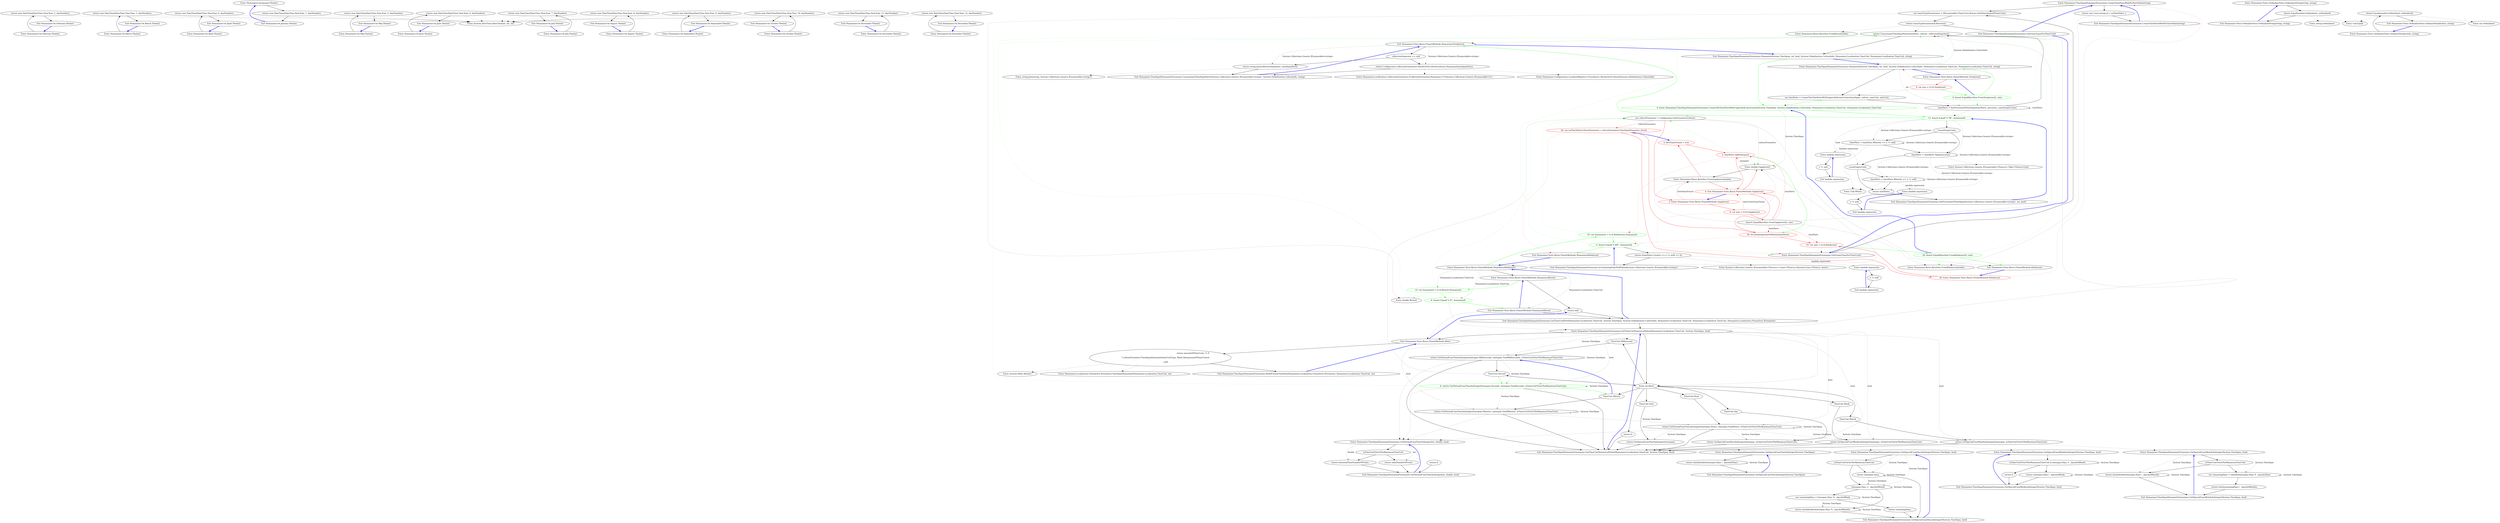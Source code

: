digraph  {
n0 [cluster="Humanizer.On.January.The(int)", label="Entry Humanizer.On.January.The(int)", span="10-10"];
n1 [cluster="Humanizer.On.January.The(int)", label="return new DateTime(DateTime.Now.Year, 1, dayNumber);", span="12-12"];
n2 [cluster="Humanizer.On.January.The(int)", label="Exit Humanizer.On.January.The(int)", span="10-10"];
n3 [cluster="System.DateTime.DateTime(int, int, int)", label="Entry System.DateTime.DateTime(int, int, int)", span="0-0"];
n4 [cluster="Humanizer.On.February.The(int)", label="Entry Humanizer.On.February.The(int)", span="173-173"];
n5 [cluster="Humanizer.On.February.The(int)", label="return new DateTime(DateTime.Now.Year, 2, dayNumber);", span="175-175"];
n6 [cluster="Humanizer.On.February.The(int)", label="Exit Humanizer.On.February.The(int)", span="173-173"];
n7 [cluster="Humanizer.On.March.The(int)", label="Entry Humanizer.On.March.The(int)", span="326-326"];
n8 [cluster="Humanizer.On.March.The(int)", label="return new DateTime(DateTime.Now.Year, 3, dayNumber);", span="328-328"];
n9 [cluster="Humanizer.On.March.The(int)", label="Exit Humanizer.On.March.The(int)", span="326-326"];
n10 [cluster="Humanizer.On.April.The(int)", label="Entry Humanizer.On.April.The(int)", span="489-489"];
n11 [cluster="Humanizer.On.April.The(int)", label="return new DateTime(DateTime.Now.Year, 4, dayNumber);", span="491-491"];
n12 [cluster="Humanizer.On.April.The(int)", label="Exit Humanizer.On.April.The(int)", span="489-489"];
n13 [cluster="Humanizer.On.May.The(int)", label="Entry Humanizer.On.May.The(int)", span="647-647"];
n14 [cluster="Humanizer.On.May.The(int)", label="return new DateTime(DateTime.Now.Year, 5, dayNumber);", span="649-649"];
n15 [cluster="Humanizer.On.May.The(int)", label="Exit Humanizer.On.May.The(int)", span="647-647"];
n16 [cluster="Humanizer.On.June.The(int)", label="Entry Humanizer.On.June.The(int)", span="810-810"];
n17 [cluster="Humanizer.On.June.The(int)", label="return new DateTime(DateTime.Now.Year, 6, dayNumber);", span="812-812"];
n18 [cluster="Humanizer.On.June.The(int)", label="Exit Humanizer.On.June.The(int)", span="810-810"];
n19 [cluster="Humanizer.On.July.The(int)", label="Entry Humanizer.On.July.The(int)", span="968-968"];
n20 [cluster="Humanizer.On.July.The(int)", label="return new DateTime(DateTime.Now.Year, 7, dayNumber);", span="970-970"];
n21 [cluster="Humanizer.On.July.The(int)", label="Exit Humanizer.On.July.The(int)", span="968-968"];
n22 [cluster="Humanizer.On.August.The(int)", label="Entry Humanizer.On.August.The(int)", span="1131-1131"];
n23 [cluster="Humanizer.On.August.The(int)", label="return new DateTime(DateTime.Now.Year, 8, dayNumber);", span="1133-1133"];
n24 [cluster="Humanizer.On.August.The(int)", label="Exit Humanizer.On.August.The(int)", span="1131-1131"];
n25 [cluster="Humanizer.On.September.The(int)", label="Entry Humanizer.On.September.The(int)", span="1294-1294"];
n26 [cluster="Humanizer.On.September.The(int)", label="return new DateTime(DateTime.Now.Year, 9, dayNumber);", span="1296-1296"];
n27 [cluster="Humanizer.On.September.The(int)", label="Exit Humanizer.On.September.The(int)", span="1294-1294"];
n28 [cluster="Humanizer.On.October.The(int)", label="Entry Humanizer.On.October.The(int)", span="1452-1452"];
n29 [cluster="Humanizer.On.October.The(int)", label="return new DateTime(DateTime.Now.Year, 10, dayNumber);", span="1454-1454"];
n30 [cluster="Humanizer.On.October.The(int)", label="Exit Humanizer.On.October.The(int)", span="1452-1452"];
n31 [cluster="Humanizer.On.November.The(int)", label="Entry Humanizer.On.November.The(int)", span="1615-1615"];
n32 [cluster="Humanizer.On.November.The(int)", label="return new DateTime(DateTime.Now.Year, 11, dayNumber);", span="1617-1617"];
n33 [cluster="Humanizer.On.November.The(int)", label="Exit Humanizer.On.November.The(int)", span="1615-1615"];
n34 [cluster="Humanizer.On.December.The(int)", label="Entry Humanizer.On.December.The(int)", span="1773-1773"];
n35 [cluster="Humanizer.On.December.The(int)", label="return new DateTime(DateTime.Now.Year, 12, dayNumber);", span="1775-1775"];
n36 [cluster="Humanizer.On.December.The(int)", label="Exit Humanizer.On.December.The(int)", span="1773-1773"];
m0_32 [cluster="Humanizer.TimeSpanHumanizeExtensions.CreateTimePartsWithNoTimeValue(string)", file="ByteSizeExtensionsTests.cs", label="Entry Humanizer.TimeSpanHumanizeExtensions.CreateTimePartsWithNoTimeValue(string)", span="186-186"];
m0_34 [cluster="Humanizer.TimeSpanHumanizeExtensions.GetEnumTypesForTimeUnit()", file="ByteSizeExtensionsTests.cs", label="return enumTypeEnumerator.Reverse();", span="81-81"];
m0_33 [cluster="Humanizer.TimeSpanHumanizeExtensions.GetEnumTypesForTimeUnit()", file="ByteSizeExtensionsTests.cs", label="var enumTypeEnumerator = (IEnumerable<TimeUnit>)Enum.GetValues(typeof(TimeUnit))", span="80-80"];
m0_35 [cluster="Humanizer.TimeSpanHumanizeExtensions.GetEnumTypesForTimeUnit()", file="ByteSizeExtensionsTests.cs", label="Exit Humanizer.TimeSpanHumanizeExtensions.GetEnumTypesForTimeUnit()", span="78-78"];
m0_27 [cluster="Humanizer.Bytes.ByteSize.FromKilobytes(double)", file="ByteSizeExtensionsTests.cs", label="Entry Humanizer.Bytes.ByteSize.FromKilobytes(double)", span="103-103"];
m0_45 [cluster="Humanizer.Tests.Bytes.FluentMethods.Bits()", file="ByteSizeExtensionsTests.cs", label="Exit Humanizer.Tests.Bytes.FluentMethods.Bits()", span="64-64"];
m0_93 [cluster="Humanizer.TimeSpanHumanizeExtensions.BuildFormatTimePart(Humanizer.Localisation.Formatters.IFormatter, Humanizer.Localisation.TimeUnit, int)", file="ByteSizeExtensionsTests.cs", label="return amountOfTimeUnits != 0\r\n                ? cultureFormatter.TimeSpanHumanize(timeUnitType, Math.Abs(amountOfTimeUnits))\r\n                : null;", span="181-183"];
m0_94 [cluster="Humanizer.TimeSpanHumanizeExtensions.BuildFormatTimePart(Humanizer.Localisation.Formatters.IFormatter, Humanizer.Localisation.TimeUnit, int)", file="ByteSizeExtensionsTests.cs", label="Exit Humanizer.TimeSpanHumanizeExtensions.BuildFormatTimePart(Humanizer.Localisation.Formatters.IFormatter, Humanizer.Localisation.TimeUnit, int)", span="178-178"];
m0_11 [cluster="Humanizer.TimeSpanHumanizeExtensions.CreateTheTimePartsWithUpperAndLowerLimits(System.TimeSpan, System.Globalization.CultureInfo, Humanizer.Localisation.TimeUnit, Humanizer.Localisation.TimeUnit)", file="ByteSizeExtensionsTests.cs", label="var cultureFormatter = Configurator.GetFormatter(culture)", span="55-55"];
m0_0 [cluster="Humanizer.Tests.Bytes.FluentMethods.Terabytes()", file="ByteSizeExtensionsTests.cs", label="Entry Humanizer.Tests.Bytes.FluentMethods.Terabytes()", span="8-8"];
m0_1 [cluster="Humanizer.Tests.Bytes.FluentMethods.Terabytes()", color=red, community=0, file="ByteSizeExtensionsTests.cs", label="4: var size = (2.0).Terabytes()", span="10-10"];
m0_2 [cluster="Humanizer.Tests.Bytes.FluentMethods.Terabytes()", color=green, community=0, file="ByteSizeExtensionsTests.cs", label="4: Assert.Equal(ByteSize.FromTerabytes(2), size)", span="11-11"];
m0_47 [cluster="Humanizer.TimeSpanHumanizeExtensions.GetTimeUnitNumericalValue(Humanizer.Localisation.TimeUnit, System.TimeSpan, bool)", file="ByteSizeExtensionsTests.cs", label="TimeUnit.Millisecond", span="99-99"];
m0_66 [cluster="Humanizer.TimeSpanHumanizeExtensions.GetSpecialCaseDaysAsInteger(System.TimeSpan, bool)", file="ByteSizeExtensionsTests.cs", label="Entry Humanizer.TimeSpanHumanizeExtensions.GetSpecialCaseDaysAsInteger(System.TimeSpan, bool)", span="147-147"];
m0_81 [cluster="Humanizer.TimeSpanHumanizeExtensions.GetSpecialCaseDaysAsInteger(System.TimeSpan, bool)", file="ByteSizeExtensionsTests.cs", label=isTimeUnitToGetTheMaximumTimeUnit, span="149-149"];
m0_82 [cluster="Humanizer.TimeSpanHumanizeExtensions.GetSpecialCaseDaysAsInteger(System.TimeSpan, bool)", file="ByteSizeExtensionsTests.cs", label="return timespan.Days;", span="151-151"];
m0_83 [cluster="Humanizer.TimeSpanHumanizeExtensions.GetSpecialCaseDaysAsInteger(System.TimeSpan, bool)", file="ByteSizeExtensionsTests.cs", label="timespan.Days < _daysInAMonth", span="153-153"];
m0_84 [cluster="Humanizer.TimeSpanHumanizeExtensions.GetSpecialCaseDaysAsInteger(System.TimeSpan, bool)", file="ByteSizeExtensionsTests.cs", label="var remainingDays = timespan.Days % _daysInAWeek", span="155-155"];
m0_86 [cluster="Humanizer.TimeSpanHumanizeExtensions.GetSpecialCaseDaysAsInteger(System.TimeSpan, bool)", file="ByteSizeExtensionsTests.cs", label="return (int)((double)timespan.Days % _daysInAMonth);", span="158-158"];
m0_85 [cluster="Humanizer.TimeSpanHumanizeExtensions.GetSpecialCaseDaysAsInteger(System.TimeSpan, bool)", file="ByteSizeExtensionsTests.cs", label="return remainingDays;", span="156-156"];
m0_87 [cluster="Humanizer.TimeSpanHumanizeExtensions.GetSpecialCaseDaysAsInteger(System.TimeSpan, bool)", file="ByteSizeExtensionsTests.cs", label="Exit Humanizer.TimeSpanHumanizeExtensions.GetSpecialCaseDaysAsInteger(System.TimeSpan, bool)", span="147-147"];
m0_101 [cluster="System.Collections.Generic.IEnumerable<TSource>.Count<TSource>(System.Func<TSource, bool>)", file="ByteSizeExtensionsTests.cs", label="Entry System.Collections.Generic.IEnumerable<TSource>.Count<TSource>(System.Func<TSource, bool>)", span="0-0"];
m0_37 [cluster="Humanizer.Bytes.ByteSize.FromBytes(double)", file="ByteSizeExtensionsTests.cs", label="Entry Humanizer.Bytes.ByteSize.FromBytes(double)", span="98-98"];
m0_3 [cluster="Humanizer.TimeSpanHumanizeExtensions.Humanize(System.TimeSpan, int, bool, System.Globalization.CultureInfo, Humanizer.Localisation.TimeUnit, Humanizer.Localisation.TimeUnit, string)", file="ByteSizeExtensionsTests.cs", label="Entry Humanizer.TimeSpanHumanizeExtensions.Humanize(System.TimeSpan, int, bool, System.Globalization.CultureInfo, Humanizer.Localisation.TimeUnit, Humanizer.Localisation.TimeUnit, string)", span="45-45"];
m0_6 [cluster="Humanizer.TimeSpanHumanizeExtensions.Humanize(System.TimeSpan, int, bool, System.Globalization.CultureInfo, Humanizer.Localisation.TimeUnit, Humanizer.Localisation.TimeUnit, string)", file="ByteSizeExtensionsTests.cs", label="return ConcatenateTimeSpanParts(timeParts, culture, collectionSeparator);", span="50-50"];
m0_4 [cluster="Humanizer.TimeSpanHumanizeExtensions.Humanize(System.TimeSpan, int, bool, System.Globalization.CultureInfo, Humanizer.Localisation.TimeUnit, Humanizer.Localisation.TimeUnit, string)", file="ByteSizeExtensionsTests.cs", label="var timeParts = CreateTheTimePartsWithUpperAndLowerLimits(timeSpan, culture, maxUnit, minUnit)", span="47-47"];
m0_36 [cluster="double.Bytes()", file="ByteSizeExtensionsTests.cs", label="Entry double.Bytes()", span="35-35"];
m0_9 [cluster="Humanizer.Tests.Bytes.FluentMethods.HumanizesTerabytes()", color=green, community=0, file="ByteSizeExtensionsTests.cs", label="13: Assert.Equal(''2 TB'', humanized)", span="18-18"];
m0_105 [cluster="Humanizer.TimeSpanHumanizeExtensions.SetPrecisionOfTimeSpan(System.Collections.Generic.IEnumerable<string>, int, bool)", file="ByteSizeExtensionsTests.cs", label="!countEmptyUnits", span="198-198"];
m0_106 [cluster="Humanizer.TimeSpanHumanizeExtensions.SetPrecisionOfTimeSpan(System.Collections.Generic.IEnumerable<string>, int, bool)", file="ByteSizeExtensionsTests.cs", label="timeParts = timeParts.Where(x => x != null)", span="199-199"];
m0_107 [cluster="Humanizer.TimeSpanHumanizeExtensions.SetPrecisionOfTimeSpan(System.Collections.Generic.IEnumerable<string>, int, bool)", file="ByteSizeExtensionsTests.cs", label="timeParts = timeParts.Take(precision)", span="200-200"];
m0_108 [cluster="Humanizer.TimeSpanHumanizeExtensions.SetPrecisionOfTimeSpan(System.Collections.Generic.IEnumerable<string>, int, bool)", file="ByteSizeExtensionsTests.cs", label=countEmptyUnits, span="201-201"];
m0_109 [cluster="Humanizer.TimeSpanHumanizeExtensions.SetPrecisionOfTimeSpan(System.Collections.Generic.IEnumerable<string>, int, bool)", file="ByteSizeExtensionsTests.cs", label="timeParts = timeParts.Where(x => x != null)", span="202-202"];
m0_110 [cluster="Humanizer.TimeSpanHumanizeExtensions.SetPrecisionOfTimeSpan(System.Collections.Generic.IEnumerable<string>, int, bool)", file="ByteSizeExtensionsTests.cs", label="return timeParts;", span="204-204"];
m0_111 [cluster="Humanizer.TimeSpanHumanizeExtensions.SetPrecisionOfTimeSpan(System.Collections.Generic.IEnumerable<string>, int, bool)", file="ByteSizeExtensionsTests.cs", label="Exit Humanizer.TimeSpanHumanizeExtensions.SetPrecisionOfTimeSpan(System.Collections.Generic.IEnumerable<string>, int, bool)", span="196-196"];
m0_10 [cluster="Humanizer.Tests.Bytes.FluentMethods.HumanizesTerabytes()", file="ByteSizeExtensionsTests.cs", label="Exit Humanizer.Tests.Bytes.FluentMethods.HumanizesTerabytes()", span="15-15"];
m0_120 [cluster="Humanizer.TimeSpanHumanizeExtensions.ConcatenateTimeSpanParts(System.Collections.Generic.IEnumerable<string>, System.Globalization.CultureInfo, string)", file="ByteSizeExtensionsTests.cs", label="collectionSeparator == null", span="209-209"];
m0_121 [cluster="Humanizer.TimeSpanHumanizeExtensions.ConcatenateTimeSpanParts(System.Collections.Generic.IEnumerable<string>, System.Globalization.CultureInfo, string)", file="ByteSizeExtensionsTests.cs", label="return Configurator.CollectionFormatters.ResolveForCulture(culture).Humanize(timeSpanParts);", span="211-211"];
m0_122 [cluster="Humanizer.TimeSpanHumanizeExtensions.ConcatenateTimeSpanParts(System.Collections.Generic.IEnumerable<string>, System.Globalization.CultureInfo, string)", file="ByteSizeExtensionsTests.cs", label="return string.Join(collectionSeparator, timeSpanParts);", span="214-214"];
m0_123 [cluster="Humanizer.TimeSpanHumanizeExtensions.ConcatenateTimeSpanParts(System.Collections.Generic.IEnumerable<string>, System.Globalization.CultureInfo, string)", file="ByteSizeExtensionsTests.cs", label="Exit Humanizer.TimeSpanHumanizeExtensions.ConcatenateTimeSpanParts(System.Collections.Generic.IEnumerable<string>, System.Globalization.CultureInfo, string)", span="207-207"];
m0_18 [cluster="Humanizer.TimeSpanHumanizeExtensions.CreateTheTimePartsWithUpperAndLowerLimits(System.TimeSpan, System.Globalization.CultureInfo, Humanizer.Localisation.TimeUnit, Humanizer.Localisation.TimeUnit)", color=red, community=0, file="ByteSizeExtensionsTests.cs", label="2: firstValueFound = true", span="66-66"];
m0_19 [cluster="Humanizer.TimeSpanHumanizeExtensions.CreateTheTimePartsWithUpperAndLowerLimits(System.TimeSpan, System.Globalization.CultureInfo, Humanizer.Localisation.TimeUnit, Humanizer.Localisation.TimeUnit)", color=red, community=0, file="ByteSizeExtensionsTests.cs", label="2: timeParts.Add(timepart)", span="67-67"];
m0_20 [cluster="Humanizer.TimeSpanHumanizeExtensions.CreateTheTimePartsWithUpperAndLowerLimits(System.TimeSpan, System.Globalization.CultureInfo, Humanizer.Localisation.TimeUnit, Humanizer.Localisation.TimeUnit)", color=red, community=0, file="ByteSizeExtensionsTests.cs", label="20: IsContainingOnlyNullValue(timeParts)", span="70-70"];
m0_21 [cluster="Humanizer.TimeSpanHumanizeExtensions.CreateTheTimePartsWithUpperAndLowerLimits(System.TimeSpan, System.Globalization.CultureInfo, Humanizer.Localisation.TimeUnit, Humanizer.Localisation.TimeUnit)", color=red, community=0, file="ByteSizeExtensionsTests.cs", label="20: var noTimeValueCultureFarmated = cultureFormatter.TimeSpanHumanize_Zero()", span="72-72"];
m0_42 [cluster="Humanizer.TimeSpanHumanizeExtensions.GetTimeUnitPart(Humanizer.Localisation.TimeUnit, System.TimeSpan, System.Globalization.CultureInfo, Humanizer.Localisation.TimeUnit, Humanizer.Localisation.TimeUnit, Humanizer.Localisation.Formatters.IFormatter)", file="ByteSizeExtensionsTests.cs", label="return null;", span="92-92"];
m0_44 [cluster="Humanizer.TimeSpanHumanizeExtensions.GetTimeUnitNumericalValue(Humanizer.Localisation.TimeUnit, System.TimeSpan, bool)", file="ByteSizeExtensionsTests.cs", label="Entry Humanizer.TimeSpanHumanizeExtensions.GetTimeUnitNumericalValue(Humanizer.Localisation.TimeUnit, System.TimeSpan, bool)", span="95-95"];
m0_43 [cluster="Humanizer.TimeSpanHumanizeExtensions.GetTimeUnitPart(Humanizer.Localisation.TimeUnit, System.TimeSpan, System.Globalization.CultureInfo, Humanizer.Localisation.TimeUnit, Humanizer.Localisation.TimeUnit, Humanizer.Localisation.Formatters.IFormatter)", file="ByteSizeExtensionsTests.cs", label="Exit Humanizer.TimeSpanHumanizeExtensions.GetTimeUnitPart(Humanizer.Localisation.TimeUnit, System.TimeSpan, System.Globalization.CultureInfo, Humanizer.Localisation.TimeUnit, Humanizer.Localisation.TimeUnit, Humanizer.Localisation.Formatters.IFormatter)", span="84-84"];
m0_125 [cluster="Humanizer.Localisation.CollectionFormatters.ICollectionFormatter.Humanize<T>(System.Collections.Generic.IEnumerable<T>)", file="ByteSizeExtensionsTests.cs", label="Entry Humanizer.Localisation.CollectionFormatters.ICollectionFormatter.Humanize<T>(System.Collections.Generic.IEnumerable<T>)", span="14-14"];
m0_67 [cluster="Humanizer.TimeSpanHumanizeExtensions.GetSpecialCaseWeeksAsInteger(System.TimeSpan, bool)", file="ByteSizeExtensionsTests.cs", label="Entry Humanizer.TimeSpanHumanizeExtensions.GetSpecialCaseWeeksAsInteger(System.TimeSpan, bool)", span="138-138"];
m0_77 [cluster="Humanizer.TimeSpanHumanizeExtensions.GetSpecialCaseWeeksAsInteger(System.TimeSpan, bool)", file="ByteSizeExtensionsTests.cs", label="isTimeUnitToGetTheMaximumTimeUnit || timespan.Days < _daysInAMonth", span="140-140"];
m0_78 [cluster="Humanizer.TimeSpanHumanizeExtensions.GetSpecialCaseWeeksAsInteger(System.TimeSpan, bool)", file="ByteSizeExtensionsTests.cs", label="return timespan.Days / _daysInAWeek;", span="142-142"];
m0_79 [cluster="Humanizer.TimeSpanHumanizeExtensions.GetSpecialCaseWeeksAsInteger(System.TimeSpan, bool)", file="ByteSizeExtensionsTests.cs", label="return 0;", span="144-144"];
m0_80 [cluster="Humanizer.TimeSpanHumanizeExtensions.GetSpecialCaseWeeksAsInteger(System.TimeSpan, bool)", file="ByteSizeExtensionsTests.cs", label="Exit Humanizer.TimeSpanHumanizeExtensions.GetSpecialCaseWeeksAsInteger(System.TimeSpan, bool)", span="138-138"];
m0_7 [cluster="Humanizer.TimeSpanHumanizeExtensions.Humanize(System.TimeSpan, int, bool, System.Globalization.CultureInfo, Humanizer.Localisation.TimeUnit, Humanizer.Localisation.TimeUnit, string)", file="ByteSizeExtensionsTests.cs", label="Exit Humanizer.TimeSpanHumanizeExtensions.Humanize(System.TimeSpan, int, bool, System.Globalization.CultureInfo, Humanizer.Localisation.TimeUnit, Humanizer.Localisation.TimeUnit, string)", span="45-45"];
m0_8 [cluster="Humanizer.TimeSpanHumanizeExtensions.CreateTheTimePartsWithUpperAndLowerLimits(System.TimeSpan, System.Globalization.CultureInfo, Humanizer.Localisation.TimeUnit, Humanizer.Localisation.TimeUnit)", color=green, community=0, file="ByteSizeExtensionsTests.cs", label="4: Entry Humanizer.TimeSpanHumanizeExtensions.CreateTheTimePartsWithUpperAndLowerLimits(System.TimeSpan, System.Globalization.CultureInfo, Humanizer.Localisation.TimeUnit, Humanizer.Localisation.TimeUnit)", span="53-53"];
m0_48 [cluster="Humanizer.TimeSpanHumanizeExtensions.GetTimeUnitNumericalValue(Humanizer.Localisation.TimeUnit, System.TimeSpan, bool)", file="ByteSizeExtensionsTests.cs", label="return GetNormalCaseTimeAsInteger(timespan.Milliseconds, timespan.TotalMilliseconds, isTimeUnitToGetTheMaximumTimeUnit);", span="100-100"];
m0_50 [cluster="Humanizer.TimeSpanHumanizeExtensions.GetTimeUnitNumericalValue(Humanizer.Localisation.TimeUnit, System.TimeSpan, bool)", color=green, community=0, file="ByteSizeExtensionsTests.cs", label="6: return GetNormalCaseTimeAsInteger(timespan.Seconds, timespan.TotalSeconds, isTimeUnitToGetTheMaximumTimeUnit);", span="102-102"];
m0_49 [cluster="Humanizer.TimeSpanHumanizeExtensions.GetTimeUnitNumericalValue(Humanizer.Localisation.TimeUnit, System.TimeSpan, bool)", file="ByteSizeExtensionsTests.cs", label="TimeUnit.Second", span="101-101"];
m0_51 [cluster="Humanizer.TimeSpanHumanizeExtensions.GetTimeUnitNumericalValue(Humanizer.Localisation.TimeUnit, System.TimeSpan, bool)", file="ByteSizeExtensionsTests.cs", label="TimeUnit.Minute", span="103-103"];
m0_96 [cluster="Humanizer.Localisation.Formatters.IFormatter.TimeSpanHumanize(Humanizer.Localisation.TimeUnit, int)", file="ByteSizeExtensionsTests.cs", label="Entry Humanizer.Localisation.Formatters.IFormatter.TimeSpanHumanize(Humanizer.Localisation.TimeUnit, int)", span="42-42"];
m0_112 [cluster="Unk.Where", file="ByteSizeExtensionsTests.cs", label="Entry Unk.Where", span=""];
m0_16 [cluster="double.Gigabytes()", file="ByteSizeExtensionsTests.cs", label="Entry double.Gigabytes()", span="65-65"];
m0_12 [cluster="Humanizer.Tests.Bytes.FluentMethods.Gigabytes()", color=red, community=0, file="ByteSizeExtensionsTests.cs", label="2: Entry Humanizer.Tests.Bytes.FluentMethods.Gigabytes()", span="22-22"];
m0_13 [cluster="Humanizer.Tests.Bytes.FluentMethods.Gigabytes()", color=red, community=0, file="ByteSizeExtensionsTests.cs", label="4: var size = (2.0).Gigabytes()", span="24-24"];
m0_17 [cluster="Humanizer.Bytes.ByteSize.FromGigabytes(double)", file="ByteSizeExtensionsTests.cs", label="Entry Humanizer.Bytes.ByteSize.FromGigabytes(double)", span="113-113"];
m0_14 [cluster="Humanizer.Tests.Bytes.FluentMethods.Gigabytes()", file="ByteSizeExtensionsTests.cs", label="Assert.Equal(ByteSize.FromGigabytes(2), size)", span="25-25"];
m0_15 [cluster="Humanizer.Tests.Bytes.FluentMethods.Gigabytes()", color=red, community=0, file="ByteSizeExtensionsTests.cs", label="4: Exit Humanizer.Tests.Bytes.FluentMethods.Gigabytes()", span="22-22"];
m0_23 [cluster="Humanizer.Tests.Bytes.FluentMethods.Kilobytes()", color=red, community=0, file="ByteSizeExtensionsTests.cs", label="10: var size = (2.0).Kilobytes()", span="38-38"];
m0_22 [cluster="Humanizer.Tests.Bytes.FluentMethods.Kilobytes()", color=red, community=0, file="ByteSizeExtensionsTests.cs", label="20: Entry Humanizer.Tests.Bytes.FluentMethods.Kilobytes()", span="36-36"];
m0_24 [cluster="Humanizer.Tests.Bytes.FluentMethods.Kilobytes()", color=green, community=0, file="ByteSizeExtensionsTests.cs", label="20: Assert.Equal(ByteSize.FromKilobytes(2), size)", span="39-39"];
m0_95 [cluster="System.Math.Abs(int)", file="ByteSizeExtensionsTests.cs", label="Entry System.Math.Abs(int)", span="0-0"];
m0_126 [cluster="string.Join(string, System.Collections.Generic.IEnumerable<string>)", file="ByteSizeExtensionsTests.cs", label="Entry string.Join(string, System.Collections.Generic.IEnumerable<string>)", span="0-0"];
m0_113 [cluster="System.Collections.Generic.IEnumerable<TSource>.Take<TSource>(int)", file="ByteSizeExtensionsTests.cs", label="Entry System.Collections.Generic.IEnumerable<TSource>.Take<TSource>(int)", span="0-0"];
m0_124 [cluster="Humanizer.Configuration.LocaliserRegistry<TLocaliser>.ResolveForCulture(System.Globalization.CultureInfo)", file="ByteSizeExtensionsTests.cs", label="Entry Humanizer.Configuration.LocaliserRegistry<TLocaliser>.ResolveForCulture(System.Globalization.CultureInfo)", span="46-46"];
m0_5 [cluster="Humanizer.TimeSpanHumanizeExtensions.Humanize(System.TimeSpan, int, bool, System.Globalization.CultureInfo, Humanizer.Localisation.TimeUnit, Humanizer.Localisation.TimeUnit, string)", file="ByteSizeExtensionsTests.cs", label="timeParts = SetPrecisionOfTimeSpan(timeParts, precision, countEmptyUnits)", span="48-48"];
m0_26 [cluster="Humanizer.TimeSpanHumanizeExtensions.GetEnumTypesForTimeUnit()", file="ByteSizeExtensionsTests.cs", label="Entry Humanizer.TimeSpanHumanizeExtensions.GetEnumTypesForTimeUnit()", span="78-78"];
m0_46 [cluster="int.Bits()", file="ByteSizeExtensionsTests.cs", label="Entry int.Bits()", span="25-25"];
m0_52 [cluster="Humanizer.TimeSpanHumanizeExtensions.GetTimeUnitNumericalValue(Humanizer.Localisation.TimeUnit, System.TimeSpan, bool)", file="ByteSizeExtensionsTests.cs", label="return GetNormalCaseTimeAsInteger(timespan.Minutes, timespan.TotalMinutes, isTimeUnitToGetTheMaximumTimeUnit);", span="104-104"];
m0_54 [cluster="Humanizer.TimeSpanHumanizeExtensions.GetTimeUnitNumericalValue(Humanizer.Localisation.TimeUnit, System.TimeSpan, bool)", file="ByteSizeExtensionsTests.cs", label="return GetNormalCaseTimeAsInteger(timespan.Hours, timespan.TotalHours, isTimeUnitToGetTheMaximumTimeUnit);", span="106-106"];
m0_56 [cluster="Humanizer.TimeSpanHumanizeExtensions.GetTimeUnitNumericalValue(Humanizer.Localisation.TimeUnit, System.TimeSpan, bool)", file="ByteSizeExtensionsTests.cs", label="return GetSpecialCaseDaysAsInteger(timespan, isTimeUnitToGetTheMaximumTimeUnit);", span="108-108"];
m0_58 [cluster="Humanizer.TimeSpanHumanizeExtensions.GetTimeUnitNumericalValue(Humanizer.Localisation.TimeUnit, System.TimeSpan, bool)", file="ByteSizeExtensionsTests.cs", label="return GetSpecialCaseWeeksAsInteger(timespan, isTimeUnitToGetTheMaximumTimeUnit);", span="110-110"];
m0_60 [cluster="Humanizer.TimeSpanHumanizeExtensions.GetTimeUnitNumericalValue(Humanizer.Localisation.TimeUnit, System.TimeSpan, bool)", file="ByteSizeExtensionsTests.cs", label="return GetSpecialCaseMonthAsInteger(timespan, isTimeUnitToGetTheMaximumTimeUnit);", span="112-112"];
m0_53 [cluster="Humanizer.TimeSpanHumanizeExtensions.GetTimeUnitNumericalValue(Humanizer.Localisation.TimeUnit, System.TimeSpan, bool)", file="ByteSizeExtensionsTests.cs", label="TimeUnit.Hour", span="105-105"];
m0_55 [cluster="Humanizer.TimeSpanHumanizeExtensions.GetTimeUnitNumericalValue(Humanizer.Localisation.TimeUnit, System.TimeSpan, bool)", file="ByteSizeExtensionsTests.cs", label="TimeUnit.Day", span="107-107"];
m0_57 [cluster="Humanizer.TimeSpanHumanizeExtensions.GetTimeUnitNumericalValue(Humanizer.Localisation.TimeUnit, System.TimeSpan, bool)", file="ByteSizeExtensionsTests.cs", label="TimeUnit.Week", span="109-109"];
m0_59 [cluster="Humanizer.TimeSpanHumanizeExtensions.GetTimeUnitNumericalValue(Humanizer.Localisation.TimeUnit, System.TimeSpan, bool)", file="ByteSizeExtensionsTests.cs", label="TimeUnit.Month", span="111-111"];
m0_61 [cluster="Humanizer.TimeSpanHumanizeExtensions.GetTimeUnitNumericalValue(Humanizer.Localisation.TimeUnit, System.TimeSpan, bool)", file="ByteSizeExtensionsTests.cs", label="TimeUnit.Year", span="113-113"];
m0_63 [cluster="Humanizer.TimeSpanHumanizeExtensions.GetTimeUnitNumericalValue(Humanizer.Localisation.TimeUnit, System.TimeSpan, bool)", file="ByteSizeExtensionsTests.cs", label="return 0;", span="116-116"];
m0_62 [cluster="Humanizer.TimeSpanHumanizeExtensions.GetTimeUnitNumericalValue(Humanizer.Localisation.TimeUnit, System.TimeSpan, bool)", file="ByteSizeExtensionsTests.cs", label="return GetSpecialCaseYearAsInteger(timespan);", span="114-114"];
m0_64 [cluster="Humanizer.TimeSpanHumanizeExtensions.GetTimeUnitNumericalValue(Humanizer.Localisation.TimeUnit, System.TimeSpan, bool)", file="ByteSizeExtensionsTests.cs", label="Exit Humanizer.TimeSpanHumanizeExtensions.GetTimeUnitNumericalValue(Humanizer.Localisation.TimeUnit, System.TimeSpan, bool)", span="95-95"];
m0_117 [cluster="lambda expression", file="ByteSizeExtensionsTests.cs", label="Entry lambda expression", span="202-202"];
m0_102 [cluster="lambda expression", file="ByteSizeExtensionsTests.cs", label="Entry lambda expression", span="193-193"];
m0_103 [cluster="lambda expression", file="ByteSizeExtensionsTests.cs", label="x != null", span="193-193"];
m0_104 [cluster="lambda expression", file="ByteSizeExtensionsTests.cs", label="Exit lambda expression", span="193-193"];
m0_114 [cluster="lambda expression", file="ByteSizeExtensionsTests.cs", label="Entry lambda expression", span="199-199"];
m0_115 [cluster="lambda expression", file="ByteSizeExtensionsTests.cs", label="x != null", span="199-199"];
m0_116 [cluster="lambda expression", file="ByteSizeExtensionsTests.cs", label="Exit lambda expression", span="199-199"];
m0_118 [cluster="lambda expression", file="ByteSizeExtensionsTests.cs", label="x != null", span="202-202"];
m0_119 [cluster="lambda expression", file="ByteSizeExtensionsTests.cs", label="Exit lambda expression", span="202-202"];
m0_97 [cluster="Humanizer.TimeSpanHumanizeExtensions.CreateTimePartsWithNoTimeValue(string)", file="ByteSizeExtensionsTests.cs", label="return new List<string>() { noTimeValue };", span="188-188"];
m0_98 [cluster="Humanizer.TimeSpanHumanizeExtensions.CreateTimePartsWithNoTimeValue(string)", file="ByteSizeExtensionsTests.cs", label="Exit Humanizer.TimeSpanHumanizeExtensions.CreateTimePartsWithNoTimeValue(string)", span="186-186"];
m0_25 [cluster="Humanizer.Tests.Bytes.FluentMethods.Kilobytes()", file="ByteSizeExtensionsTests.cs", label="Exit Humanizer.Tests.Bytes.FluentMethods.Kilobytes()", span="36-36"];
m0_30 [cluster="Humanizer.Tests.Bytes.FluentMethods.HumanizesKilobytes()", color=green, community=0, file="ByteSizeExtensionsTests.cs", label="2: Assert.Equal(''2 KB'', humanized)", span="46-46"];
m0_99 [cluster="Humanizer.TimeSpanHumanizeExtensions.IsContainingOnlyNullValue(System.Collections.Generic.IEnumerable<string>)", file="ByteSizeExtensionsTests.cs", label="return (timeParts.Count(x => x != null) == 0);", span="193-193"];
m0_100 [cluster="Humanizer.TimeSpanHumanizeExtensions.IsContainingOnlyNullValue(System.Collections.Generic.IEnumerable<string>)", file="ByteSizeExtensionsTests.cs", label="Exit Humanizer.TimeSpanHumanizeExtensions.IsContainingOnlyNullValue(System.Collections.Generic.IEnumerable<string>)", span="191-191"];
m0_68 [cluster="Humanizer.TimeSpanHumanizeExtensions.GetSpecialCaseMonthAsInteger(System.TimeSpan, bool)", file="ByteSizeExtensionsTests.cs", label="Entry Humanizer.TimeSpanHumanizeExtensions.GetSpecialCaseMonthAsInteger(System.TimeSpan, bool)", span="120-120"];
m0_70 [cluster="Humanizer.TimeSpanHumanizeExtensions.GetSpecialCaseMonthAsInteger(System.TimeSpan, bool)", file="ByteSizeExtensionsTests.cs", label=isTimeUnitToGetTheMaximumTimeUnit, span="122-122"];
m0_71 [cluster="Humanizer.TimeSpanHumanizeExtensions.GetSpecialCaseMonthAsInteger(System.TimeSpan, bool)", file="ByteSizeExtensionsTests.cs", label="return (int)((double)timespan.Days / _daysInAMonth);", span="124-124"];
m0_72 [cluster="Humanizer.TimeSpanHumanizeExtensions.GetSpecialCaseMonthAsInteger(System.TimeSpan, bool)", file="ByteSizeExtensionsTests.cs", label="var remainingDays = (double)timespan.Days % _daysInAYear", span="128-128"];
m0_73 [cluster="Humanizer.TimeSpanHumanizeExtensions.GetSpecialCaseMonthAsInteger(System.TimeSpan, bool)", file="ByteSizeExtensionsTests.cs", label="return (int)(remainingDays / _daysInAMonth);", span="129-129"];
m0_74 [cluster="Humanizer.TimeSpanHumanizeExtensions.GetSpecialCaseMonthAsInteger(System.TimeSpan, bool)", file="ByteSizeExtensionsTests.cs", label="Exit Humanizer.TimeSpanHumanizeExtensions.GetSpecialCaseMonthAsInteger(System.TimeSpan, bool)", span="120-120"];
m0_28 [cluster="Humanizer.Tests.Bytes.FluentMethods.HumanizesKilobytes()", file="ByteSizeExtensionsTests.cs", label="Entry Humanizer.Tests.Bytes.FluentMethods.HumanizesKilobytes()", span="43-43"];
m0_38 [cluster="Humanizer.Tests.Bytes.FluentMethods.HumanizesBytes()", file="ByteSizeExtensionsTests.cs", label="Entry Humanizer.Tests.Bytes.FluentMethods.HumanizesBytes()", span="57-57"];
m0_39 [cluster="Humanizer.Tests.Bytes.FluentMethods.HumanizesBytes()", color=green, community=0, file="ByteSizeExtensionsTests.cs", label="10: var humanized = (2.0).Bytes().Humanize()", span="59-59"];
m0_40 [cluster="Humanizer.Tests.Bytes.FluentMethods.HumanizesBytes()", color=green, community=0, file="ByteSizeExtensionsTests.cs", label="6: Assert.Equal(''2 B'', humanized)", span="60-60"];
m0_41 [cluster="Humanizer.Tests.Bytes.FluentMethods.HumanizesBytes()", file="ByteSizeExtensionsTests.cs", label="Exit Humanizer.Tests.Bytes.FluentMethods.HumanizesBytes()", span="57-57"];
m0_29 [cluster="Humanizer.Tests.Bytes.FluentMethods.HumanizesKilobytes()", color=green, community=0, file="ByteSizeExtensionsTests.cs", label="10: var humanized = (2.0).Kilobytes().Humanize()", span="45-45"];
m0_31 [cluster="Humanizer.Tests.Bytes.FluentMethods.HumanizesKilobytes()", file="ByteSizeExtensionsTests.cs", label="Exit Humanizer.Tests.Bytes.FluentMethods.HumanizesKilobytes()", span="43-43"];
m0_69 [cluster="Humanizer.TimeSpanHumanizeExtensions.GetSpecialCaseYearAsInteger(System.TimeSpan)", file="ByteSizeExtensionsTests.cs", label="Entry Humanizer.TimeSpanHumanizeExtensions.GetSpecialCaseYearAsInteger(System.TimeSpan)", span="133-133"];
m0_75 [cluster="Humanizer.TimeSpanHumanizeExtensions.GetSpecialCaseYearAsInteger(System.TimeSpan)", file="ByteSizeExtensionsTests.cs", label="return (int)((double)timespan.Days / _daysInAYear);", span="135-135"];
m0_76 [cluster="Humanizer.TimeSpanHumanizeExtensions.GetSpecialCaseYearAsInteger(System.TimeSpan)", file="ByteSizeExtensionsTests.cs", label="Exit Humanizer.TimeSpanHumanizeExtensions.GetSpecialCaseYearAsInteger(System.TimeSpan)", span="133-133"];
m0_65 [cluster="Humanizer.TimeSpanHumanizeExtensions.GetNormalCaseTimeAsInteger(int, double, bool)", file="ByteSizeExtensionsTests.cs", label="Entry Humanizer.TimeSpanHumanizeExtensions.GetNormalCaseTimeAsInteger(int, double, bool)", span="161-161"];
m0_88 [cluster="Humanizer.TimeSpanHumanizeExtensions.GetNormalCaseTimeAsInteger(int, double, bool)", file="ByteSizeExtensionsTests.cs", label=isTimeUnitToGetTheMaximumTimeUnit, span="163-163"];
m0_89 [cluster="Humanizer.TimeSpanHumanizeExtensions.GetNormalCaseTimeAsInteger(int, double, bool)", file="ByteSizeExtensionsTests.cs", label="return (int)totalTimeNumberOfUnits;", span="167-167"];
m0_90 [cluster="Humanizer.TimeSpanHumanizeExtensions.GetNormalCaseTimeAsInteger(int, double, bool)", file="ByteSizeExtensionsTests.cs", label="return timeNumberOfUnits;", span="175-175"];
m0_92 [cluster="Humanizer.TimeSpanHumanizeExtensions.GetNormalCaseTimeAsInteger(int, double, bool)", file="ByteSizeExtensionsTests.cs", label="return 0;", span="172-172"];
m0_91 [cluster="Humanizer.TimeSpanHumanizeExtensions.GetNormalCaseTimeAsInteger(int, double, bool)", file="ByteSizeExtensionsTests.cs", label="Exit Humanizer.TimeSpanHumanizeExtensions.GetNormalCaseTimeAsInteger(int, double, bool)", span="161-161"];
m1_0 [cluster="Humanizer.Tests.OrdinalizeTests.OrdinalizeString(string, string)", file="DateHumanizeTests.cs", label="Entry Humanizer.Tests.OrdinalizeTests.OrdinalizeString(string, string)", span="36-36"];
m1_1 [cluster="Humanizer.Tests.OrdinalizeTests.OrdinalizeString(string, string)", file="DateHumanizeTests.cs", label="Assert.Equal(number.Ordinalize(), ordinalized)", span="38-38"];
m1_2 [cluster="Humanizer.Tests.OrdinalizeTests.OrdinalizeString(string, string)", file="DateHumanizeTests.cs", label="Exit Humanizer.Tests.OrdinalizeTests.OrdinalizeString(string, string)", span="36-36"];
m1_5 [cluster="Humanizer.Tests.OrdinalizeTests.OrdanizeNumber(int, string)", file="DateHumanizeTests.cs", label="Entry Humanizer.Tests.OrdinalizeTests.OrdanizeNumber(int, string)", span="70-70"];
m1_6 [cluster="Humanizer.Tests.OrdinalizeTests.OrdanizeNumber(int, string)", file="DateHumanizeTests.cs", label="Assert.Equal(number.Ordinalize(), ordinalized)", span="72-72"];
m1_7 [cluster="Humanizer.Tests.OrdinalizeTests.OrdanizeNumber(int, string)", file="DateHumanizeTests.cs", label="Exit Humanizer.Tests.OrdinalizeTests.OrdanizeNumber(int, string)", span="70-70"];
m1_4 [cluster="Unk.Equal", file="DateHumanizeTests.cs", label="Entry Unk.Equal", span=""];
m1_8 [cluster="int.Ordinalize()", file="DateHumanizeTests.cs", label="Entry int.Ordinalize()", span="25-25"];
m1_3 [cluster="string.Ordinalize()", file="DateHumanizeTests.cs", label="Entry string.Ordinalize()", span="15-15"];
n0 -> n1  [key=0, style=solid];
n1 -> n2  [key=0, style=solid];
n1 -> n3  [key=2, style=dotted];
n2 -> n0  [color=blue, key=0, style=bold];
n4 -> n5  [key=0, style=solid];
n5 -> n6  [key=0, style=solid];
n5 -> n3  [key=2, style=dotted];
n6 -> n4  [color=blue, key=0, style=bold];
n7 -> n8  [key=0, style=solid];
n8 -> n9  [key=0, style=solid];
n8 -> n3  [key=2, style=dotted];
n9 -> n7  [color=blue, key=0, style=bold];
n10 -> n11  [key=0, style=solid];
n11 -> n12  [key=0, style=solid];
n11 -> n3  [key=2, style=dotted];
n12 -> n10  [color=blue, key=0, style=bold];
n13 -> n14  [key=0, style=solid];
n14 -> n15  [key=0, style=solid];
n14 -> n3  [key=2, style=dotted];
n15 -> n13  [color=blue, key=0, style=bold];
n16 -> n17  [key=0, style=solid];
n17 -> n18  [key=0, style=solid];
n17 -> n3  [key=2, style=dotted];
n18 -> n16  [color=blue, key=0, style=bold];
n19 -> n20  [key=0, style=solid];
n20 -> n21  [key=0, style=solid];
n20 -> n3  [key=2, style=dotted];
n21 -> n19  [color=blue, key=0, style=bold];
n22 -> n23  [key=0, style=solid];
n23 -> n24  [key=0, style=solid];
n23 -> n3  [key=2, style=dotted];
n24 -> n22  [color=blue, key=0, style=bold];
n25 -> n26  [key=0, style=solid];
n26 -> n27  [key=0, style=solid];
n26 -> n3  [key=2, style=dotted];
n27 -> n25  [color=blue, key=0, style=bold];
n28 -> n29  [key=0, style=solid];
n29 -> n30  [key=0, style=solid];
n29 -> n3  [key=2, style=dotted];
n30 -> n28  [color=blue, key=0, style=bold];
n31 -> n32  [key=0, style=solid];
n32 -> n33  [key=0, style=solid];
n32 -> n3  [key=2, style=dotted];
n33 -> n31  [color=blue, key=0, style=bold];
n34 -> n35  [key=0, style=solid];
n35 -> n36  [key=0, style=solid];
n35 -> n3  [key=2, style=dotted];
n36 -> n34  [color=blue, key=0, style=bold];
m0_32 -> m0_33  [key=0, style=solid];
m0_32 -> m0_97  [key=0, style=solid];
m0_34 -> m0_6  [key=2, style=dotted];
m0_34 -> m0_35  [key=0, style=solid];
m0_34 -> m0_37  [key=2, style=dotted];
m0_33 -> m0_36  [key=2, style=dotted];
m0_33 -> m0_34  [key=0, style=solid];
m0_35 -> m0_32  [color=blue, key=0, style=bold];
m0_35 -> m0_26  [color=blue, key=0, style=bold];
m0_45 -> m0_93  [key=0, style=solid];
m0_45 -> m0_42  [color=blue, key=0, style=bold];
m0_93 -> m0_94  [key=0, style=solid];
m0_93 -> m0_95  [key=2, style=dotted];
m0_93 -> m0_96  [key=2, style=dotted];
m0_94 -> m0_45  [color=blue, key=0, style=bold];
m0_11 -> m0_12  [color=red, key=0, style=solid];
m0_11 -> m0_25  [key=2, style=dotted];
m0_11 -> m0_16  [color=darkseagreen4, key=1, label=cultureFormatter, style=dashed];
m0_11 -> m0_21  [color=red, key=1, label=cultureFormatter, style=dashed];
m0_0 -> m0_1  [color=red, key=0, style=solid];
m0_1 -> m0_2  [color=green, key=0, style=solid];
m0_1 -> m0_3  [color=red, key=2, style=dotted];
m0_1 -> m0_4  [key=2, style=dotted];
m0_2 -> m0_0  [color=blue, key=0, style=bold];
m0_2 -> m0_3  [color=green, key=0, style=solid];
m0_2 -> m0_5  [color=green, key=2, style=dotted];
m0_2 -> m0_6  [color=green, key=2, style=dotted];
m0_47 -> m0_48  [key=0, style=solid];
m0_66 -> m0_81  [key=0, style=solid];
m0_66 -> m0_82  [color=darkseagreen4, key=1, label="System.TimeSpan", style=dashed];
m0_66 -> m0_83  [color=darkseagreen4, key=1, label="System.TimeSpan", style=dashed];
m0_81 -> m0_82  [key=0, style=solid];
m0_81 -> m0_83  [key=0, style=solid];
m0_82 -> m0_87  [key=0, style=solid];
m0_82 -> m0_82  [color=darkseagreen4, key=1, label="System.TimeSpan", style=dashed];
m0_82 -> m0_83  [color=darkseagreen4, key=1, label="System.TimeSpan", style=dashed];
m0_83 -> m0_84  [key=0, style=solid];
m0_83 -> m0_86  [key=0, style=solid];
m0_83 -> m0_83  [color=darkseagreen4, key=1, label="System.TimeSpan", style=dashed];
m0_84 -> m0_85  [key=0, style=solid];
m0_84 -> m0_84  [color=darkseagreen4, key=1, label="System.TimeSpan", style=dashed];
m0_84 -> m0_86  [color=darkseagreen4, key=1, label="System.TimeSpan", style=dashed];
m0_86 -> m0_87  [key=0, style=solid];
m0_86 -> m0_86  [color=darkseagreen4, key=1, label="System.TimeSpan", style=dashed];
m0_85 -> m0_87  [key=0, style=solid];
m0_87 -> m0_66  [color=blue, key=0, style=bold];
m0_3 -> m0_0  [color=blue, key=0, style=bold];
m0_3 -> m0_4  [key=0, style=solid];
m0_3 -> m0_5  [color=darkseagreen4, key=1, label=int, style=dashed];
m0_3 -> m0_6  [color=darkseagreen4, key=1, label="System.Globalization.CultureInfo", style=dashed];
m0_6 -> m0_7  [key=0, style=solid];
m0_6 -> m0_10  [key=2, style=dotted];
m0_4 -> m0_5  [key=0, style=solid];
m0_4 -> m0_8  [key=2, style=dotted];
m0_9 -> m0_105  [key=0, style=solid];
m0_9 -> m0_106  [color=darkseagreen4, key=1, label="System.Collections.Generic.IEnumerable<string>", style=dashed];
m0_9 -> m0_107  [color=darkseagreen4, key=1, label="System.Collections.Generic.IEnumerable<string>", style=dashed];
m0_9 -> m0_108  [color=darkseagreen4, key=1, label=bool, style=dashed];
m0_9 -> m0_10  [color=green, key=0, style=solid];
m0_9 -> m0_6  [color=green, key=2, style=dotted];
m0_105 -> m0_106  [key=0, style=solid];
m0_105 -> m0_107  [key=0, style=solid];
m0_106 -> m0_107  [key=0, style=solid];
m0_106 -> m0_112  [key=2, style=dotted];
m0_106 -> m0_106  [color=darkseagreen4, key=1, label="System.Collections.Generic.IEnumerable<string>", style=dashed];
m0_106 -> m0_114  [color=darkseagreen4, key=1, label="lambda expression", style=dashed];
m0_107 -> m0_108  [key=0, style=solid];
m0_107 -> m0_113  [key=2, style=dotted];
m0_107 -> m0_107  [color=darkseagreen4, key=1, label="System.Collections.Generic.IEnumerable<string>", style=dashed];
m0_107 -> m0_109  [color=darkseagreen4, key=1, label="System.Collections.Generic.IEnumerable<string>", style=dashed];
m0_107 -> m0_110  [color=darkseagreen4, key=1, label="System.Collections.Generic.IEnumerable<string>", style=dashed];
m0_108 -> m0_109  [key=0, style=solid];
m0_108 -> m0_110  [key=0, style=solid];
m0_109 -> m0_110  [key=0, style=solid];
m0_109 -> m0_112  [key=2, style=dotted];
m0_109 -> m0_109  [color=darkseagreen4, key=1, label="System.Collections.Generic.IEnumerable<string>", style=dashed];
m0_109 -> m0_117  [color=darkseagreen4, key=1, label="lambda expression", style=dashed];
m0_110 -> m0_111  [key=0, style=solid];
m0_111 -> m0_9  [color=blue, key=0, style=bold];
m0_10 -> m0_120  [key=0, style=solid];
m0_10 -> m0_121  [color=darkseagreen4, key=1, label="System.Collections.Generic.IEnumerable<string>", style=dashed];
m0_10 -> m0_122  [color=darkseagreen4, key=1, label="System.Collections.Generic.IEnumerable<string>", style=dashed];
m0_10 -> m0_7  [color=blue, key=0, style=bold];
m0_120 -> m0_121  [key=0, style=solid];
m0_120 -> m0_122  [key=0, style=solid];
m0_121 -> m0_123  [key=0, style=solid];
m0_121 -> m0_124  [key=2, style=dotted];
m0_121 -> m0_125  [key=2, style=dotted];
m0_122 -> m0_123  [key=0, style=solid];
m0_122 -> m0_126  [key=2, style=dotted];
m0_123 -> m0_10  [color=blue, key=0, style=bold];
m0_18 -> m0_19  [color=red, key=0, style=solid];
m0_19 -> m0_20  [color=green, key=0, style=solid];
m0_19 -> m0_16  [color=green, key=2, style=dotted];
m0_19 -> m0_11  [color=green, key=2, style=dotted];
m0_19 -> m0_15  [color=red, key=0, style=solid];
m0_19 -> m0_29  [color=red, key=2, style=dotted];
m0_20 -> m0_21  [color=red, key=0, style=solid];
m0_20 -> m0_6  [color=green, key=2, style=dotted];
m0_20 -> m0_23  [color=red, key=0, style=solid];
m0_20 -> m0_30  [color=red, key=2, style=dotted];
m0_21 -> m0_18  [color=blue, key=0, style=bold];
m0_21 -> m0_22  [color=red, key=0, style=solid];
m0_21 -> m0_31  [color=red, key=2, style=dotted];
m0_42 -> m0_43  [key=0, style=solid];
m0_44 -> m0_6  [key=2, style=dotted];
m0_44 -> m0_45  [key=0, style=solid];
m0_44 -> m0_47  [key=2, style=dotted];
m0_44 -> m0_46  [key=0, style=solid];
m0_44 -> m0_48  [color=darkseagreen4, key=1, label="System.TimeSpan", style=dashed];
m0_44 -> m0_50  [color=darkseagreen4, key=1, label=bool, style=dashed];
m0_44 -> m0_52  [color=darkseagreen4, key=1, label=bool, style=dashed];
m0_44 -> m0_54  [color=darkseagreen4, key=1, label=bool, style=dashed];
m0_44 -> m0_56  [color=darkseagreen4, key=1, label=bool, style=dashed];
m0_44 -> m0_58  [color=darkseagreen4, key=1, label=bool, style=dashed];
m0_44 -> m0_60  [color=darkseagreen4, key=1, label=bool, style=dashed];
m0_43 -> m0_44  [key=0, style=solid];
m0_43 -> m0_46  [key=2, style=dotted];
m0_43 -> m0_28  [color=blue, key=0, style=bold];
m0_67 -> m0_77  [key=0, style=solid];
m0_77 -> m0_78  [key=0, style=solid];
m0_77 -> m0_79  [key=0, style=solid];
m0_77 -> m0_77  [color=darkseagreen4, key=1, label="System.TimeSpan", style=dashed];
m0_78 -> m0_80  [key=0, style=solid];
m0_78 -> m0_78  [color=darkseagreen4, key=1, label="System.TimeSpan", style=dashed];
m0_79 -> m0_80  [key=0, style=solid];
m0_80 -> m0_67  [color=blue, key=0, style=bold];
m0_7 -> m0_8  [color=green, key=0, style=solid];
m0_7 -> m0_3  [color=blue, key=0, style=bold];
m0_8 -> m0_9  [color=green, key=0, style=solid];
m0_8 -> m0_4  [color=green, key=2, style=dotted];
m0_8 -> m0_11  [color=green, key=2, style=dotted];
m0_8 -> m0_16  [color=darkseagreen4, key=1, label="System.TimeSpan", style=dashed];
m0_48 -> m0_49  [key=0, style=solid];
m0_48 -> m0_64  [key=0, style=solid];
m0_48 -> m0_65  [key=2, style=dotted];
m0_48 -> m0_48  [color=darkseagreen4, key=1, label="System.TimeSpan", style=dashed];
m0_48 -> m0_50  [color=darkseagreen4, key=1, label="System.TimeSpan", style=dashed];
m0_50 -> m0_51  [color=green, key=0, style=solid];
m0_50 -> m0_6  [color=green, key=2, style=dotted];
m0_50 -> m0_64  [key=0, style=solid];
m0_50 -> m0_65  [key=2, style=dotted];
m0_50 -> m0_50  [color=darkseagreen4, key=1, label="System.TimeSpan", style=dashed];
m0_50 -> m0_52  [color=darkseagreen4, key=1, label="System.TimeSpan", style=dashed];
m0_49 -> m0_50  [color=green, key=0, style=solid];
m0_49 -> m0_11  [key=2, style=dotted];
m0_49 -> m0_46  [key=2, style=dotted];
m0_51 -> m0_48  [color=blue, key=0, style=bold];
m0_51 -> m0_52  [key=0, style=solid];
m0_16 -> m0_17  [key=0, style=solid];
m0_16 -> m0_28  [key=2, style=dotted];
m0_16 -> m0_19  [color=red, key=1, label=timepart, style=dashed];
m0_12 -> m0_13  [color=red, key=0, style=solid];
m0_12 -> m0_17  [color=red, key=1, label=firstValueFound, style=dashed];
m0_13 -> m0_14  [color=red, key=0, style=solid];
m0_13 -> m0_26  [color=red, key=2, style=dotted];
m0_13 -> m0_15  [color=red, key=1, label=timeUnitsEnumTypes, style=dashed];
m0_13 -> m0_16  [key=2, style=dotted];
m0_17 -> m0_18  [color=red, key=0, style=solid];
m0_17 -> m0_15  [color=red, key=0, style=solid];
m0_14 -> m0_15  [color=red, key=0, style=solid];
m0_14 -> m0_27  [key=2, style=dotted];
m0_14 -> m0_19  [color=red, key=1, label=timeParts, style=dashed];
m0_14 -> m0_20  [color=red, key=1, label=timeParts, style=dashed];
m0_14 -> m0_23  [color=red, key=1, label=timeParts, style=dashed];
m0_14 -> m0_6  [key=2, style=dotted];
m0_14 -> m0_17  [key=2, style=dotted];
m0_15 -> m0_16  [color=red, key=0, style=solid];
m0_15 -> m0_20  [color=red, key=0, style=solid];
m0_15 -> m0_12  [color=blue, key=0, style=bold];
m0_23 -> m0_24  [color=green, key=0, style=solid];
m0_23 -> m0_26  [key=2, style=dotted];
m0_22 -> m0_23  [color=red, key=0, style=solid];
m0_22 -> m0_32  [color=red, key=2, style=dotted];
m0_24 -> m0_8  [color=blue, key=0, style=bold];
m0_24 -> m0_25  [color=green, key=0, style=solid];
m0_24 -> m0_27  [color=green, key=2, style=dotted];
m0_24 -> m0_6  [color=green, key=2, style=dotted];
m0_5 -> m0_6  [key=0, style=solid];
m0_5 -> m0_9  [key=2, style=dotted];
m0_5 -> m0_5  [color=darkseagreen4, key=1, label=timeParts, style=dashed];
m0_26 -> m0_33  [key=0, style=solid];
m0_46 -> m0_47  [key=0, style=solid];
m0_46 -> m0_49  [key=0, style=solid];
m0_46 -> m0_51  [key=0, style=solid];
m0_46 -> m0_53  [key=0, style=solid];
m0_46 -> m0_55  [key=0, style=solid];
m0_46 -> m0_57  [key=0, style=solid];
m0_46 -> m0_59  [key=0, style=solid];
m0_46 -> m0_61  [key=0, style=solid];
m0_46 -> m0_63  [key=0, style=solid];
m0_52 -> m0_64  [key=0, style=solid];
m0_52 -> m0_65  [key=2, style=dotted];
m0_52 -> m0_52  [color=darkseagreen4, key=1, label="System.TimeSpan", style=dashed];
m0_52 -> m0_54  [color=darkseagreen4, key=1, label="System.TimeSpan", style=dashed];
m0_54 -> m0_64  [key=0, style=solid];
m0_54 -> m0_65  [key=2, style=dotted];
m0_54 -> m0_54  [color=darkseagreen4, key=1, label="System.TimeSpan", style=dashed];
m0_54 -> m0_56  [color=darkseagreen4, key=1, label="System.TimeSpan", style=dashed];
m0_54 -> m0_58  [color=darkseagreen4, key=1, label="System.TimeSpan", style=dashed];
m0_54 -> m0_60  [color=darkseagreen4, key=1, label="System.TimeSpan", style=dashed];
m0_54 -> m0_62  [color=darkseagreen4, key=1, label="System.TimeSpan", style=dashed];
m0_56 -> m0_64  [key=0, style=solid];
m0_56 -> m0_66  [key=2, style=dotted];
m0_58 -> m0_64  [key=0, style=solid];
m0_58 -> m0_67  [key=2, style=dotted];
m0_60 -> m0_64  [key=0, style=solid];
m0_60 -> m0_68  [key=2, style=dotted];
m0_53 -> m0_54  [key=0, style=solid];
m0_55 -> m0_56  [key=0, style=solid];
m0_57 -> m0_58  [key=0, style=solid];
m0_59 -> m0_60  [key=0, style=solid];
m0_61 -> m0_62  [key=0, style=solid];
m0_63 -> m0_64  [key=0, style=solid];
m0_62 -> m0_64  [key=0, style=solid];
m0_62 -> m0_69  [key=2, style=dotted];
m0_64 -> m0_44  [color=blue, key=0, style=bold];
m0_117 -> m0_118  [key=0, style=solid];
m0_102 -> m0_103  [key=0, style=solid];
m0_103 -> m0_104  [key=0, style=solid];
m0_104 -> m0_102  [color=blue, key=0, style=bold];
m0_114 -> m0_115  [key=0, style=solid];
m0_115 -> m0_116  [key=0, style=solid];
m0_116 -> m0_114  [color=blue, key=0, style=bold];
m0_118 -> m0_119  [key=0, style=solid];
m0_119 -> m0_117  [color=blue, key=0, style=bold];
m0_97 -> m0_98  [key=0, style=solid];
m0_97 -> m0_27  [key=2, style=dotted];
m0_98 -> m0_32  [color=blue, key=0, style=bold];
m0_25 -> m0_22  [color=blue, key=0, style=bold];
m0_30 -> m0_99  [key=0, style=solid];
m0_30 -> m0_31  [color=green, key=0, style=solid];
m0_30 -> m0_6  [color=green, key=2, style=dotted];
m0_99 -> m0_100  [key=0, style=solid];
m0_99 -> m0_101  [key=2, style=dotted];
m0_99 -> m0_102  [color=darkseagreen4, key=1, label="lambda expression", style=dashed];
m0_100 -> m0_30  [color=blue, key=0, style=bold];
m0_68 -> m0_70  [key=0, style=solid];
m0_68 -> m0_71  [color=darkseagreen4, key=1, label="System.TimeSpan", style=dashed];
m0_68 -> m0_72  [color=darkseagreen4, key=1, label="System.TimeSpan", style=dashed];
m0_70 -> m0_71  [key=0, style=solid];
m0_70 -> m0_72  [key=0, style=solid];
m0_71 -> m0_74  [key=0, style=solid];
m0_71 -> m0_71  [color=darkseagreen4, key=1, label="System.TimeSpan", style=dashed];
m0_72 -> m0_73  [key=0, style=solid];
m0_72 -> m0_72  [color=darkseagreen4, key=1, label="System.TimeSpan", style=dashed];
m0_73 -> m0_74  [key=0, style=solid];
m0_74 -> m0_68  [color=blue, key=0, style=bold];
m0_28 -> m0_38  [key=0, style=solid];
m0_28 -> m0_39  [color=darkseagreen4, key=1, label="Humanizer.Localisation.TimeUnit", style=dashed];
m0_28 -> m0_40  [color=darkseagreen4, key=1, label="Humanizer.Localisation.TimeUnit", style=dashed];
m0_28 -> m0_41  [color=darkseagreen4, key=1, label="Humanizer.Localisation.TimeUnit", style=dashed];
m0_28 -> m0_29  [color=green, key=0, style=solid];
m0_38 -> m0_39  [color=green, key=0, style=solid];
m0_38 -> m0_42  [key=0, style=solid];
m0_39 -> m0_40  [color=green, key=0, style=solid];
m0_39 -> m0_36  [color=green, key=2, style=dotted];
m0_39 -> m0_11  [color=green, key=2, style=dotted];
m0_40 -> m0_41  [color=green, key=0, style=solid];
m0_40 -> m0_44  [key=2, style=dotted];
m0_40 -> m0_6  [color=green, key=2, style=dotted];
m0_41 -> m0_43  [key=0, style=solid];
m0_41 -> m0_45  [key=2, style=dotted];
m0_41 -> m0_38  [color=blue, key=0, style=bold];
m0_29 -> m0_30  [color=green, key=0, style=solid];
m0_29 -> m0_26  [color=green, key=2, style=dotted];
m0_29 -> m0_11  [color=green, key=2, style=dotted];
m0_31 -> m0_28  [color=blue, key=0, style=bold];
m0_69 -> m0_75  [key=0, style=solid];
m0_75 -> m0_76  [key=0, style=solid];
m0_75 -> m0_75  [color=darkseagreen4, key=1, label="System.TimeSpan", style=dashed];
m0_76 -> m0_69  [color=blue, key=0, style=bold];
m0_65 -> m0_88  [key=0, style=solid];
m0_65 -> m0_89  [color=darkseagreen4, key=1, label=double, style=dashed];
m0_65 -> m0_90  [color=darkseagreen4, key=1, label=int, style=dashed];
m0_88 -> m0_89  [key=0, style=solid];
m0_88 -> m0_90  [key=0, style=solid];
m0_89 -> m0_91  [key=0, style=solid];
m0_90 -> m0_91  [key=0, style=solid];
m0_92 -> m0_91  [key=0, style=solid];
m0_91 -> m0_65  [color=blue, key=0, style=bold];
m1_0 -> m1_1  [key=0, style=solid];
m1_1 -> m1_2  [key=0, style=solid];
m1_1 -> m1_3  [key=2, style=dotted];
m1_1 -> m1_4  [key=2, style=dotted];
m1_2 -> m1_0  [color=blue, key=0, style=bold];
m1_5 -> m1_6  [key=0, style=solid];
m1_6 -> m1_7  [key=0, style=solid];
m1_6 -> m1_8  [key=2, style=dotted];
m1_6 -> m1_4  [key=2, style=dotted];
m1_7 -> m1_5  [color=blue, key=0, style=bold];
}
